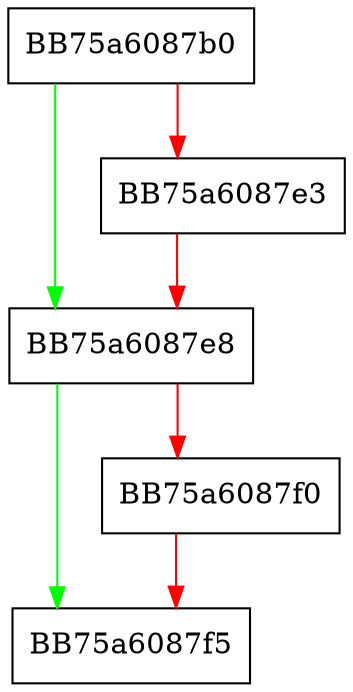 digraph RpfAPI_BMSearchPEVMM {
  node [shape="box"];
  graph [splines=ortho];
  BB75a6087b0 -> BB75a6087e8 [color="green"];
  BB75a6087b0 -> BB75a6087e3 [color="red"];
  BB75a6087e3 -> BB75a6087e8 [color="red"];
  BB75a6087e8 -> BB75a6087f5 [color="green"];
  BB75a6087e8 -> BB75a6087f0 [color="red"];
  BB75a6087f0 -> BB75a6087f5 [color="red"];
}